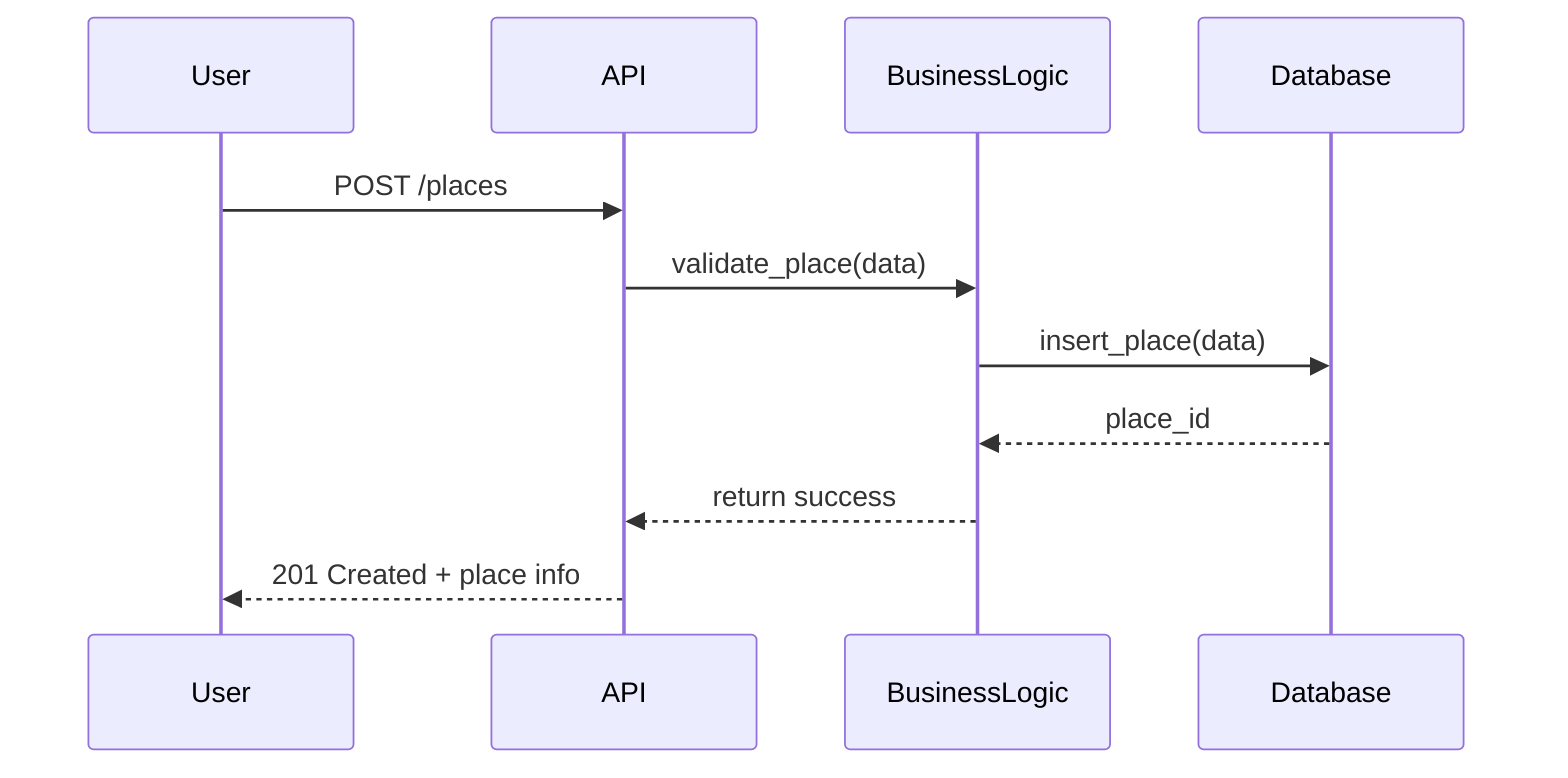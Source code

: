 sequenceDiagram
    participant User
    participant API
    participant BusinessLogic
    participant Database

    User->>API: POST /places
    API->>BusinessLogic: validate_place(data)
    BusinessLogic->>Database: insert_place(data)
    Database-->>BusinessLogic: place_id
    BusinessLogic-->>API: return success
    API-->>User: 201 Created + place info